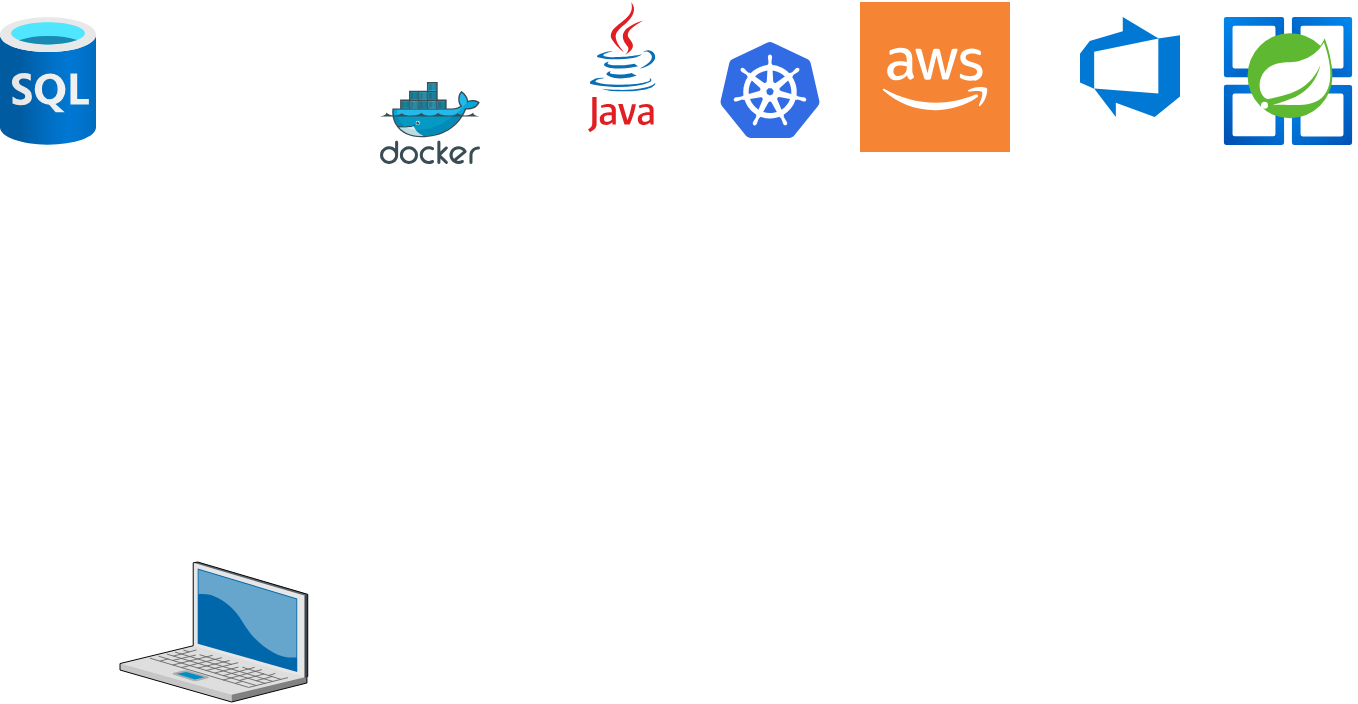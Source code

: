<mxfile version="14.8.0" type="github">
  <diagram id="4vUjLB9Ad1RBtI8t2v-0" name="Archi_SCSMagasin">
    <mxGraphModel dx="806" dy="490" grid="1" gridSize="10" guides="1" tooltips="1" connect="1" arrows="1" fold="1" page="1" pageScale="1" pageWidth="827" pageHeight="1169" math="0" shadow="0">
      <root>
        <mxCell id="0" />
        <mxCell id="1" parent="0" />
        <mxCell id="c2h8HfMAMuBn9IAvRZB6-1" value="" style="verticalLabelPosition=bottom;aspect=fixed;html=1;verticalAlign=top;strokeColor=none;align=center;outlineConnect=0;shape=mxgraph.citrix.laptop_2;" vertex="1" parent="1">
          <mxGeometry x="180" y="290" width="93.87" height="70" as="geometry" />
        </mxCell>
        <mxCell id="c2h8HfMAMuBn9IAvRZB6-2" value="" style="shape=image;html=1;verticalAlign=top;verticalLabelPosition=bottom;labelBackgroundColor=#ffffff;imageAspect=0;aspect=fixed;image=https://cdn4.iconfinder.com/data/icons/logos-and-brands/512/21_Angular_logo_logos-128.png" vertex="1" parent="1">
          <mxGeometry x="180" y="30" width="90" height="90" as="geometry" />
        </mxCell>
        <mxCell id="c2h8HfMAMuBn9IAvRZB6-3" value="" style="dashed=0;outlineConnect=0;html=1;align=center;labelPosition=center;verticalLabelPosition=bottom;verticalAlign=top;shape=mxgraph.weblogos.java" vertex="1" parent="1">
          <mxGeometry x="414" y="10" width="34.4" height="65" as="geometry" />
        </mxCell>
        <mxCell id="c2h8HfMAMuBn9IAvRZB6-4" value="" style="aspect=fixed;html=1;points=[];align=center;image;fontSize=12;image=img/lib/mscae/Docker.svg;" vertex="1" parent="1">
          <mxGeometry x="310" y="50" width="50" height="41" as="geometry" />
        </mxCell>
        <mxCell id="c2h8HfMAMuBn9IAvRZB6-5" value="" style="aspect=fixed;html=1;points=[];align=center;image;fontSize=12;image=img/lib/mscae/Kubernetes.svg;" vertex="1" parent="1">
          <mxGeometry x="480" y="30" width="50" height="48" as="geometry" />
        </mxCell>
        <mxCell id="c2h8HfMAMuBn9IAvRZB6-6" value="" style="outlineConnect=0;dashed=0;verticalLabelPosition=bottom;verticalAlign=top;align=center;html=1;shape=mxgraph.aws3.cloud_2;fillColor=#F58534;gradientColor=none;" vertex="1" parent="1">
          <mxGeometry x="550" y="10" width="75" height="75" as="geometry" />
        </mxCell>
        <mxCell id="c2h8HfMAMuBn9IAvRZB6-7" value="" style="aspect=fixed;html=1;points=[];align=center;image;fontSize=12;image=img/lib/mscae/Azure_DevOps.svg;" vertex="1" parent="1">
          <mxGeometry x="660" y="17.5" width="50" height="50" as="geometry" />
        </mxCell>
        <mxCell id="c2h8HfMAMuBn9IAvRZB6-8" value="" style="aspect=fixed;html=1;points=[];align=center;image;fontSize=12;image=img/lib/azure2/compute/Azure_Spring_Cloud.svg;" vertex="1" parent="1">
          <mxGeometry x="730" y="17.5" width="68" height="64" as="geometry" />
        </mxCell>
        <mxCell id="c2h8HfMAMuBn9IAvRZB6-9" value="" style="aspect=fixed;html=1;points=[];align=center;image;fontSize=12;image=img/lib/azure2/databases/SQL_Database.svg;" vertex="1" parent="1">
          <mxGeometry x="120" y="17.5" width="48" height="64" as="geometry" />
        </mxCell>
      </root>
    </mxGraphModel>
  </diagram>
</mxfile>
